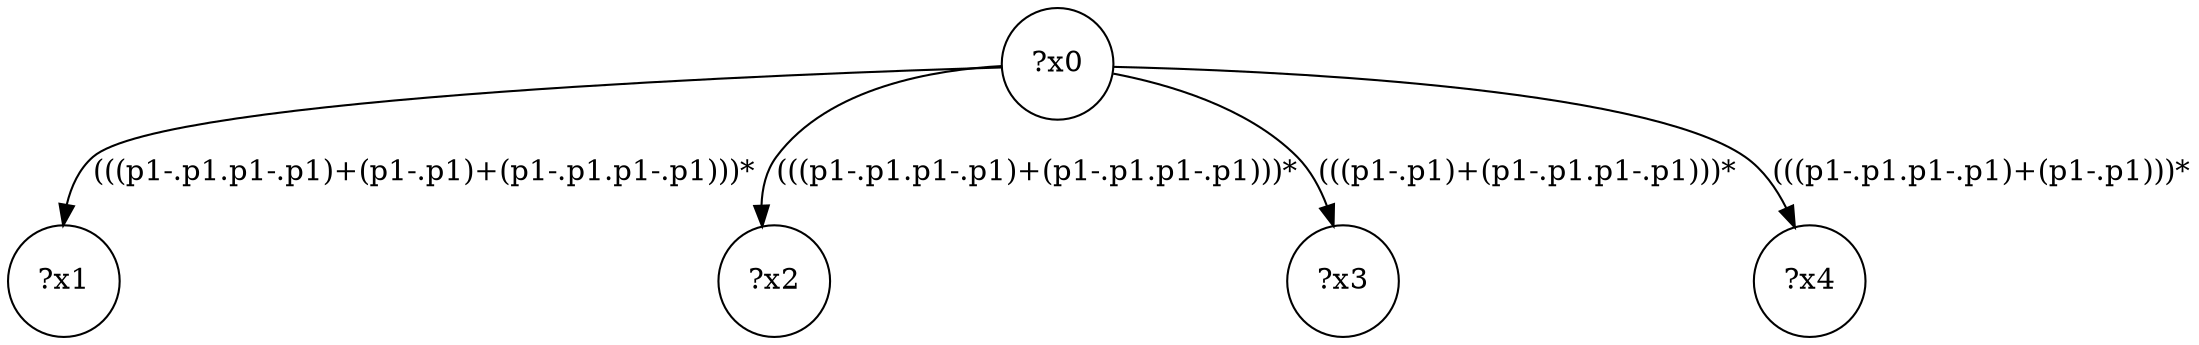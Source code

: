 digraph g {
	x0 [shape=circle, label="?x0"];
	x1 [shape=circle, label="?x1"];
	x0 -> x1 [label="(((p1-.p1.p1-.p1)+(p1-.p1)+(p1-.p1.p1-.p1)))*"];
	x2 [shape=circle, label="?x2"];
	x0 -> x2 [label="(((p1-.p1.p1-.p1)+(p1-.p1.p1-.p1)))*"];
	x3 [shape=circle, label="?x3"];
	x0 -> x3 [label="(((p1-.p1)+(p1-.p1.p1-.p1)))*"];
	x4 [shape=circle, label="?x4"];
	x0 -> x4 [label="(((p1-.p1.p1-.p1)+(p1-.p1)))*"];
}
